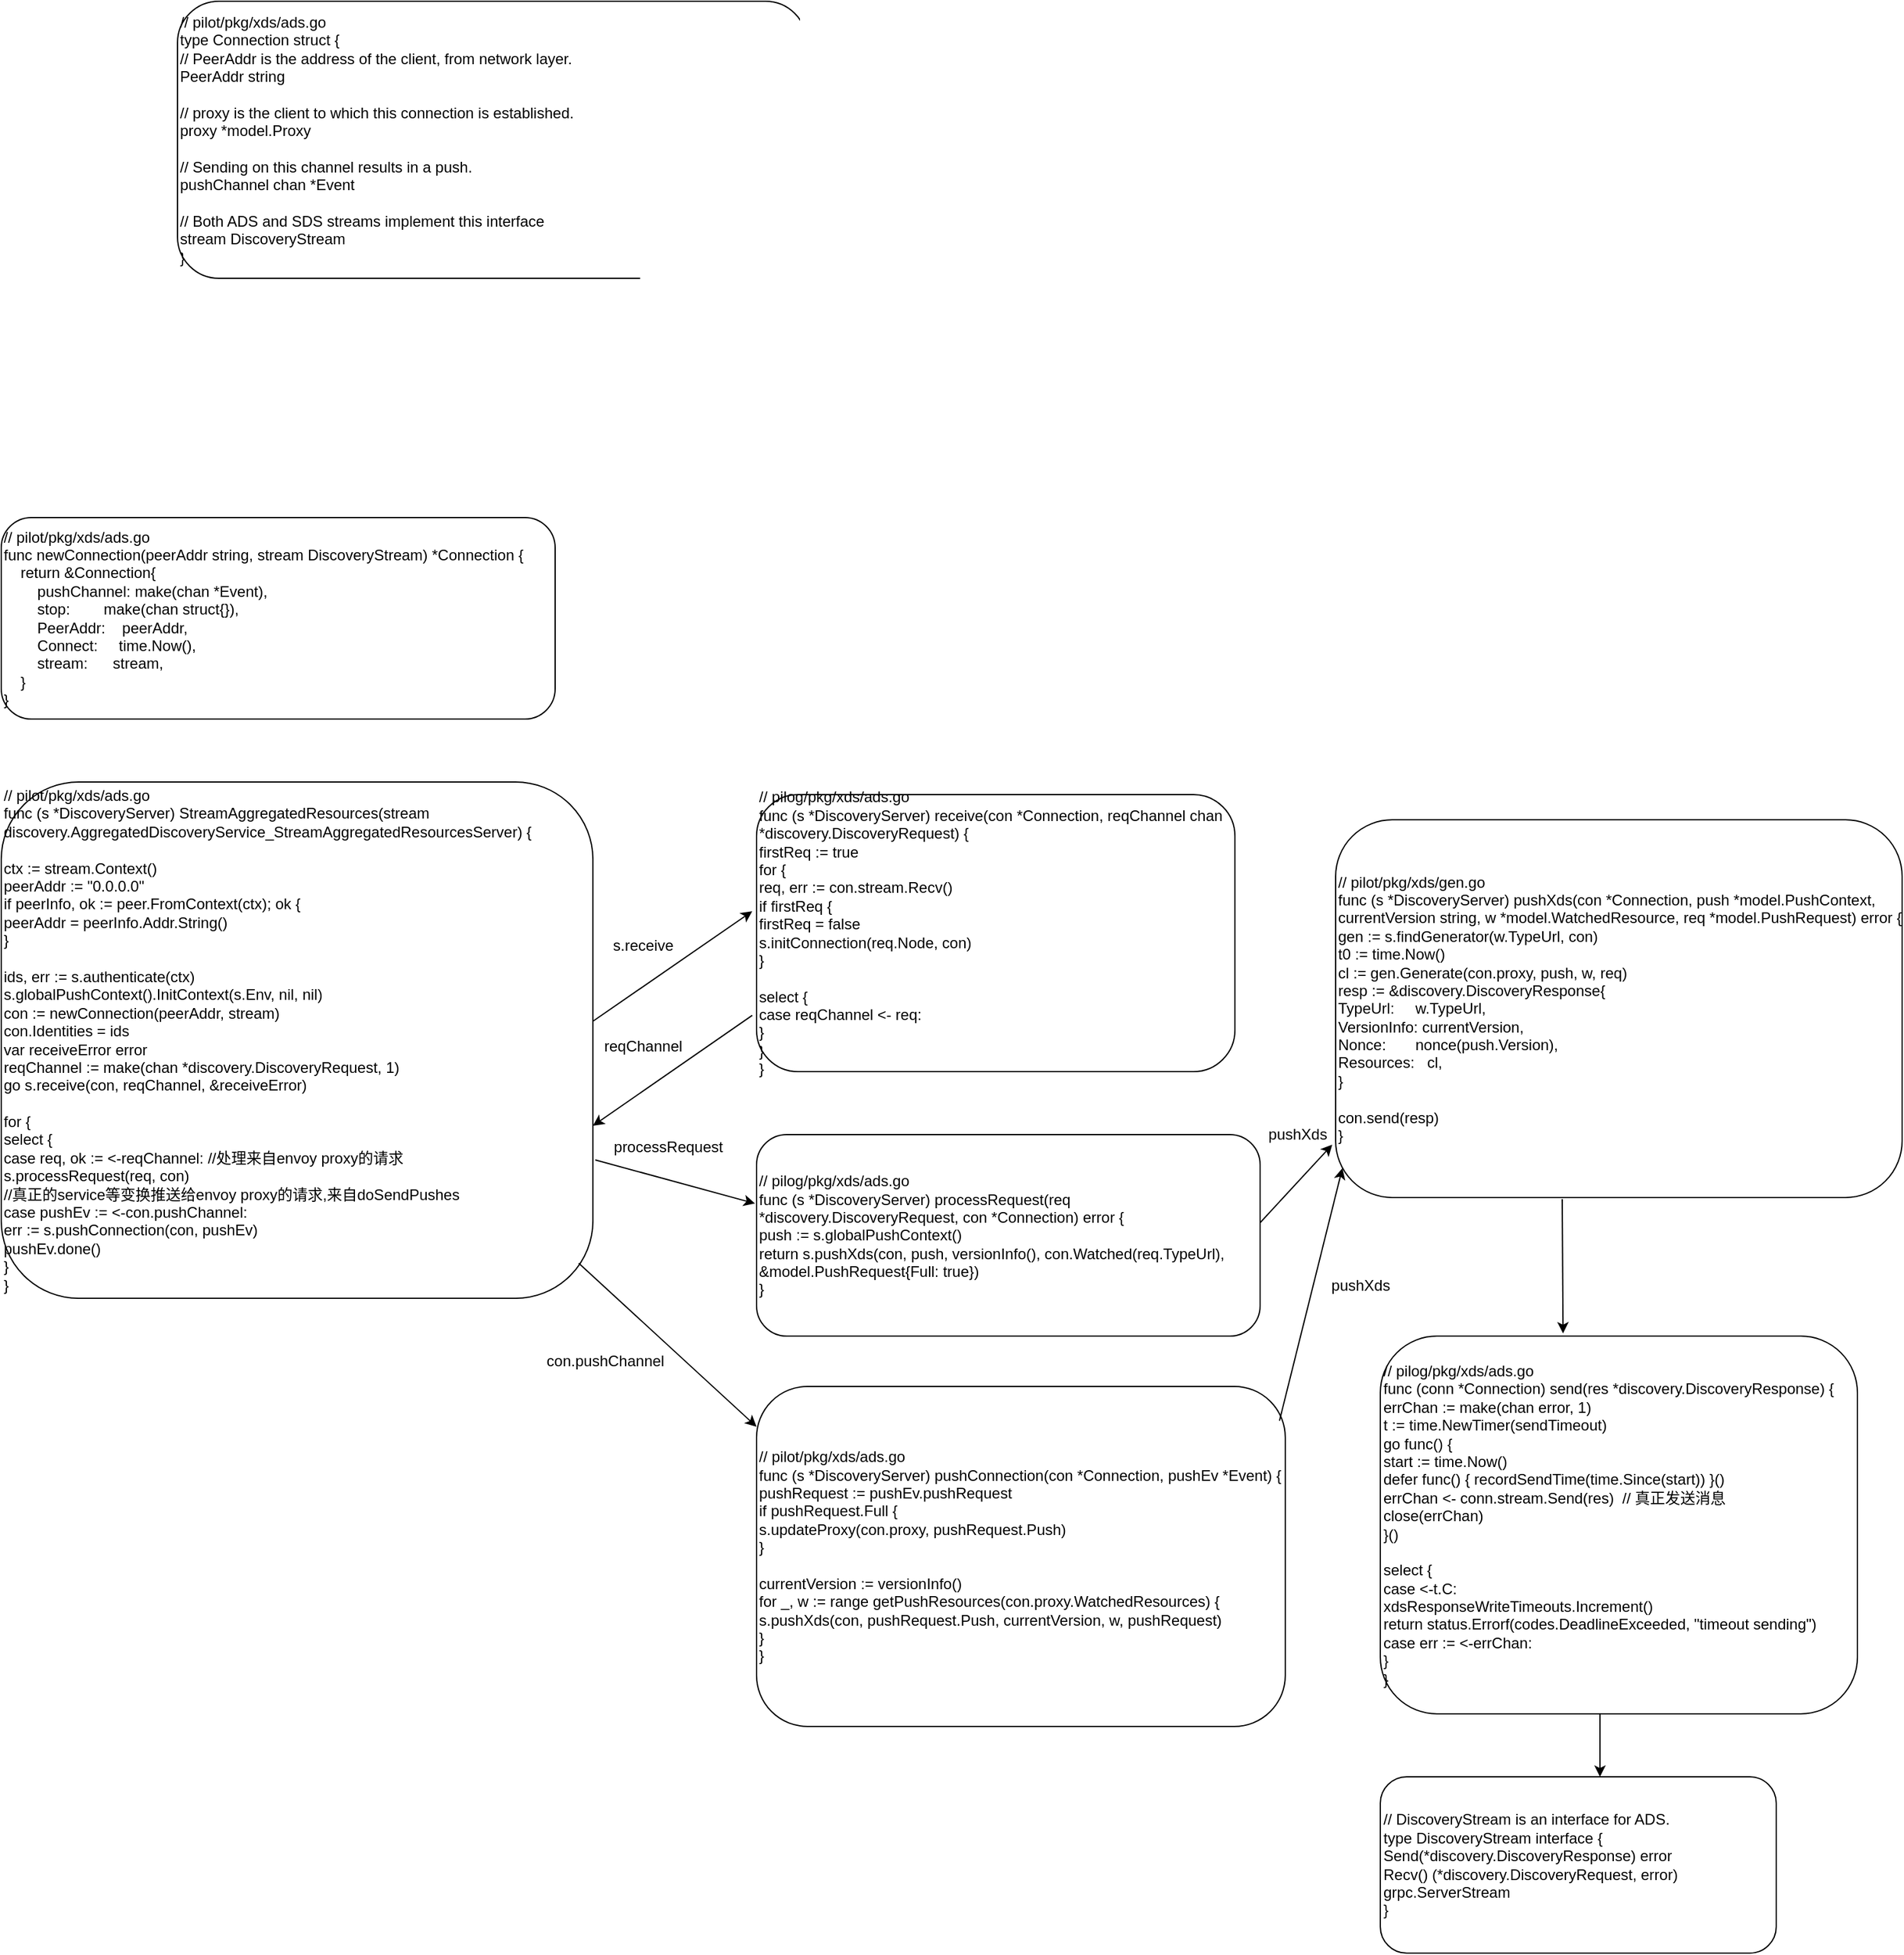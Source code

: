 <mxfile version="13.10.9" type="github">
  <diagram id="8Z5l7oX32oWCbpCxlC_2" name="Page-1">
    <mxGraphModel dx="1022" dy="437" grid="1" gridSize="10" guides="1" tooltips="1" connect="1" arrows="1" fold="1" page="1" pageScale="1" pageWidth="827" pageHeight="1169" math="0" shadow="0">
      <root>
        <mxCell id="0" />
        <mxCell id="1" parent="0" />
        <mxCell id="nhtH7vUH3YWTf0dfOCQL-1" value="&lt;div&gt;// pilot/pkg/xds/ads.go&lt;/div&gt;&lt;div&gt;type Connection struct {&lt;/div&gt;&lt;div&gt;&lt;span&gt;	&lt;/span&gt;// PeerAddr is the address of the client, from network layer.&lt;/div&gt;&lt;div&gt;&lt;span&gt;	&lt;/span&gt;PeerAddr string&lt;/div&gt;&lt;div&gt;&lt;br&gt;&lt;/div&gt;&lt;div&gt;&lt;span&gt;	&lt;/span&gt;// proxy is the client to which this connection is established.&lt;/div&gt;&lt;div&gt;&lt;span&gt;	&lt;/span&gt;proxy *model.Proxy&lt;/div&gt;&lt;div&gt;&lt;br&gt;&lt;/div&gt;&lt;div&gt;&lt;span&gt;	&lt;/span&gt;// Sending on this channel results in a push.&lt;/div&gt;&lt;div&gt;&lt;span&gt;	&lt;/span&gt;pushChannel chan *Event&lt;/div&gt;&lt;div&gt;&lt;br&gt;&lt;/div&gt;&lt;div&gt;&lt;span&gt;	&lt;/span&gt;// Both ADS and SDS streams implement this interface&lt;/div&gt;&lt;div&gt;&lt;span&gt;	&lt;/span&gt;stream DiscoveryStream&lt;/div&gt;&lt;div&gt;}&lt;/div&gt;" style="rounded=1;whiteSpace=wrap;html=1;align=left;" vertex="1" parent="1">
          <mxGeometry x="260" y="180" width="500" height="220" as="geometry" />
        </mxCell>
        <mxCell id="nhtH7vUH3YWTf0dfOCQL-2" value="&lt;div&gt;// pilot/pkg/xds/ads.go&lt;/div&gt;&lt;div&gt;func newConnection(peerAddr string, stream DiscoveryStream) *Connection {&lt;/div&gt;&lt;div&gt;&lt;span&gt;&lt;/span&gt;&amp;nbsp; &amp;nbsp; return &amp;amp;Connection{&lt;/div&gt;&lt;div&gt;&lt;span&gt;&lt;/span&gt;&amp;nbsp; &amp;nbsp; &amp;nbsp; &amp;nbsp; pushChannel: make(chan *Event),&lt;/div&gt;&lt;div&gt;&lt;span&gt;&lt;/span&gt;&amp;nbsp; &amp;nbsp; &amp;nbsp; &amp;nbsp; stop:&amp;nbsp; &amp;nbsp; &amp;nbsp; &amp;nbsp; make(chan struct{}),&lt;/div&gt;&lt;div&gt;&lt;span&gt;&lt;/span&gt;&amp;nbsp; &amp;nbsp; &amp;nbsp; &amp;nbsp; PeerAddr:&amp;nbsp; &amp;nbsp; peerAddr,&lt;/div&gt;&lt;div&gt;&lt;span&gt;&lt;/span&gt;&amp;nbsp; &amp;nbsp; &amp;nbsp; &amp;nbsp; Connect:&amp;nbsp; &amp;nbsp; &amp;nbsp;time.Now(),&lt;/div&gt;&lt;div&gt;&lt;span&gt;&lt;/span&gt;&amp;nbsp; &amp;nbsp; &amp;nbsp; &amp;nbsp; stream:&amp;nbsp; &amp;nbsp; &amp;nbsp; stream,&lt;/div&gt;&lt;div&gt;&lt;span&gt;&lt;/span&gt;&amp;nbsp; &amp;nbsp; }&lt;/div&gt;&lt;div&gt;}&lt;/div&gt;" style="rounded=1;whiteSpace=wrap;html=1;align=left;" vertex="1" parent="1">
          <mxGeometry x="120" y="590" width="440" height="160" as="geometry" />
        </mxCell>
        <mxCell id="nhtH7vUH3YWTf0dfOCQL-3" value="&lt;div&gt;// pilot/pkg/xds/ads.go&lt;/div&gt;&lt;div&gt;func (s *DiscoveryServer) StreamAggregatedResources(stream discovery.AggregatedDiscoveryService_StreamAggregatedResourcesServer) {&lt;/div&gt;&lt;div&gt;&lt;br&gt;&lt;/div&gt;&lt;div&gt;&lt;span&gt;	&lt;/span&gt;ctx := stream.Context()&lt;/div&gt;&lt;div&gt;&lt;span&gt;	&lt;/span&gt;peerAddr := &quot;0.0.0.0&quot;&lt;/div&gt;&lt;div&gt;&lt;span&gt;	&lt;/span&gt;if peerInfo, ok := peer.FromContext(ctx); ok {&lt;/div&gt;&lt;div&gt;&lt;span&gt;		&lt;/span&gt;peerAddr = peerInfo.Addr.String()&lt;/div&gt;&lt;div&gt;&lt;span&gt;	&lt;/span&gt;}&lt;/div&gt;&lt;div&gt;&lt;br&gt;&lt;/div&gt;&lt;div&gt;&lt;span&gt;	&lt;/span&gt;ids, err := s.authenticate(ctx)&lt;/div&gt;&lt;div&gt;&lt;span&gt;	&lt;/span&gt;s.globalPushContext().InitContext(s.Env, nil, nil)&lt;/div&gt;&lt;div&gt;&lt;span&gt;	&lt;/span&gt;con := newConnection(peerAddr, stream)&lt;/div&gt;&lt;div&gt;&lt;span&gt;	&lt;/span&gt;con.Identities = ids&lt;/div&gt;&lt;div&gt;&lt;span&gt;	&lt;/span&gt;var receiveError error&lt;/div&gt;&lt;div&gt;&lt;span&gt;	&lt;/span&gt;reqChannel := make(chan *discovery.DiscoveryRequest, 1)&lt;/div&gt;&lt;div&gt;&lt;span&gt;	&lt;/span&gt;go s.receive(con, reqChannel, &amp;amp;receiveError)&lt;/div&gt;&lt;div&gt;&lt;br&gt;&lt;/div&gt;&lt;div&gt;&lt;span&gt;	&lt;/span&gt;for {&lt;/div&gt;&lt;div&gt;&lt;span&gt;		&lt;/span&gt;select {&lt;/div&gt;&lt;div&gt;&lt;span&gt;		&lt;/span&gt;case req, ok := &amp;lt;-reqChannel: //处理来自envoy proxy的请求&lt;/div&gt;&lt;div&gt;&lt;span&gt;			&lt;/span&gt;s.processRequest(req, con)&lt;/div&gt;&lt;div&gt;//真正的service等变换推送给envoy proxy的请求,来自doSendPushes&lt;/div&gt;&lt;div&gt;&lt;span&gt;		&lt;/span&gt;case pushEv := &amp;lt;-con.pushChannel:&amp;nbsp;&amp;nbsp;&lt;/div&gt;&lt;div&gt;&lt;span&gt;			&lt;/span&gt;err := s.pushConnection(con, pushEv)&lt;/div&gt;&lt;div&gt;&lt;span&gt;			&lt;/span&gt;pushEv.done()&lt;/div&gt;&lt;div&gt;&lt;span&gt;	&lt;/span&gt;}&lt;/div&gt;&lt;div&gt;}&lt;/div&gt;" style="rounded=1;whiteSpace=wrap;html=1;align=left;" vertex="1" parent="1">
          <mxGeometry x="120" y="800" width="470" height="410" as="geometry" />
        </mxCell>
        <mxCell id="nhtH7vUH3YWTf0dfOCQL-4" value="&lt;div&gt;// pilog/pkg/xds/ads.go&amp;nbsp;&lt;/div&gt;&lt;div&gt;func (s *DiscoveryServer) receive(con *Connection, reqChannel chan *discovery.DiscoveryRequest) {&lt;/div&gt;&lt;div&gt;&lt;span&gt;	&lt;/span&gt;firstReq := true&lt;/div&gt;&lt;div&gt;&lt;span&gt;	&lt;/span&gt;for {&lt;/div&gt;&lt;div&gt;&lt;span&gt;		&lt;/span&gt;req, err := con.stream.Recv()&lt;/div&gt;&lt;div&gt;&lt;span&gt;		&lt;/span&gt;if firstReq {&lt;/div&gt;&lt;div&gt;&lt;span&gt;			&lt;/span&gt;firstReq = false&lt;/div&gt;&lt;div&gt;&lt;span&gt;			&lt;/span&gt;s.initConnection(req.Node, con)&lt;/div&gt;&lt;div&gt;&lt;span&gt;		&lt;/span&gt;}&lt;/div&gt;&lt;div&gt;&lt;br&gt;&lt;/div&gt;&lt;div&gt;&lt;span&gt;		&lt;/span&gt;select {&lt;/div&gt;&lt;div&gt;&lt;span&gt;		&lt;/span&gt;case reqChannel &amp;lt;- req:&lt;/div&gt;&lt;div&gt;&lt;span&gt;		&lt;/span&gt;}&lt;/div&gt;&lt;div&gt;&lt;span&gt;	&lt;/span&gt;}&lt;/div&gt;&lt;div&gt;}&lt;/div&gt;" style="rounded=1;whiteSpace=wrap;html=1;align=left;" vertex="1" parent="1">
          <mxGeometry x="720" y="810" width="380" height="220" as="geometry" />
        </mxCell>
        <mxCell id="nhtH7vUH3YWTf0dfOCQL-5" value="&lt;div&gt;// pilog/pkg/xds/ads.go&amp;nbsp;&lt;/div&gt;&lt;div&gt;func (s *DiscoveryServer) processRequest(req *discovery.DiscoveryRequest, con *Connection) error {&lt;/div&gt;&lt;div&gt;&lt;span&gt;	&lt;/span&gt;push := s.globalPushContext()&lt;/div&gt;&lt;div&gt;&lt;span&gt;	&lt;/span&gt;return s.pushXds(con, push, versionInfo(), con.Watched(req.TypeUrl), &amp;amp;model.PushRequest{Full: true})&lt;/div&gt;&lt;div&gt;}&lt;/div&gt;" style="rounded=1;whiteSpace=wrap;html=1;align=left;" vertex="1" parent="1">
          <mxGeometry x="720" y="1080" width="400" height="160" as="geometry" />
        </mxCell>
        <mxCell id="nhtH7vUH3YWTf0dfOCQL-6" value="" style="endArrow=classic;html=1;entryX=-0.009;entryY=0.421;entryDx=0;entryDy=0;entryPerimeter=0;" edge="1" parent="1" target="nhtH7vUH3YWTf0dfOCQL-4">
          <mxGeometry width="50" height="50" relative="1" as="geometry">
            <mxPoint x="590" y="990" as="sourcePoint" />
            <mxPoint x="640" y="940" as="targetPoint" />
          </mxGeometry>
        </mxCell>
        <mxCell id="nhtH7vUH3YWTf0dfOCQL-7" value="" style="endArrow=classic;html=1;entryX=-0.003;entryY=0.342;entryDx=0;entryDy=0;entryPerimeter=0;exitX=1.004;exitY=0.732;exitDx=0;exitDy=0;exitPerimeter=0;" edge="1" parent="1" source="nhtH7vUH3YWTf0dfOCQL-3" target="nhtH7vUH3YWTf0dfOCQL-5">
          <mxGeometry width="50" height="50" relative="1" as="geometry">
            <mxPoint x="600" y="1120" as="sourcePoint" />
            <mxPoint x="650" y="1070" as="targetPoint" />
          </mxGeometry>
        </mxCell>
        <mxCell id="nhtH7vUH3YWTf0dfOCQL-8" value="&lt;div&gt;// pilot/pkg/xds/gen.go&lt;/div&gt;&lt;div&gt;func (s *DiscoveryServer) pushXds(con *Connection, push *model.PushContext,&lt;/div&gt;&lt;div&gt;&lt;span&gt;	&lt;/span&gt;currentVersion string, w *model.WatchedResource, req *model.PushRequest) error {&lt;/div&gt;&lt;div&gt;&lt;span&gt;	&lt;/span&gt;gen := s.findGenerator(w.TypeUrl, con)&lt;/div&gt;&lt;div&gt;&lt;span&gt;	&lt;/span&gt;t0 := time.Now()&lt;/div&gt;&lt;div&gt;&lt;span&gt;	&lt;/span&gt;cl := gen.Generate(con.proxy, push, w, req)&lt;/div&gt;&lt;div&gt;&lt;span&gt;	&lt;/span&gt;resp := &amp;amp;discovery.DiscoveryResponse{&lt;/div&gt;&lt;div&gt;&lt;span&gt;		&lt;/span&gt;TypeUrl:&amp;nbsp; &amp;nbsp; &amp;nbsp;w.TypeUrl,&lt;/div&gt;&lt;div&gt;&lt;span&gt;		&lt;/span&gt;VersionInfo: currentVersion,&lt;/div&gt;&lt;div&gt;&lt;span&gt;		&lt;/span&gt;Nonce:&amp;nbsp; &amp;nbsp; &amp;nbsp; &amp;nbsp;nonce(push.Version),&lt;/div&gt;&lt;div&gt;&lt;span&gt;		&lt;/span&gt;Resources:&amp;nbsp; &amp;nbsp;cl,&lt;/div&gt;&lt;div&gt;&lt;span&gt;	&lt;/span&gt;}&lt;/div&gt;&lt;div&gt;&lt;br&gt;&lt;/div&gt;&lt;div&gt;&lt;span&gt;	&lt;/span&gt;con.send(resp)&lt;/div&gt;&lt;div&gt;}&lt;/div&gt;" style="rounded=1;whiteSpace=wrap;html=1;align=left;" vertex="1" parent="1">
          <mxGeometry x="1180" y="830" width="450" height="300" as="geometry" />
        </mxCell>
        <mxCell id="nhtH7vUH3YWTf0dfOCQL-9" value="&lt;div&gt;// pilog/pkg/xds/ads.go&amp;nbsp;&lt;/div&gt;&lt;div&gt;func (conn *Connection) send(res *discovery.DiscoveryResponse) {&lt;/div&gt;&lt;div&gt;&lt;span&gt;	&lt;/span&gt;errChan := make(chan error, 1)&lt;/div&gt;&lt;div&gt;&lt;span&gt;	&lt;/span&gt;t := time.NewTimer(sendTimeout)&lt;/div&gt;&lt;div&gt;&lt;span&gt;	&lt;/span&gt;go func() {&lt;/div&gt;&lt;div&gt;&lt;span&gt;		&lt;/span&gt;start := time.Now()&lt;/div&gt;&lt;div&gt;&lt;span&gt;		&lt;/span&gt;defer func() { recordSendTime(time.Since(start)) }()&lt;/div&gt;&lt;div&gt;&lt;span&gt;		&lt;/span&gt;errChan &amp;lt;- conn.stream.Send(res)&amp;nbsp; // 真正发送消息&lt;/div&gt;&lt;div&gt;&lt;span&gt;		&lt;/span&gt;close(errChan)&lt;/div&gt;&lt;div&gt;&lt;span&gt;	&lt;/span&gt;}()&lt;/div&gt;&lt;div&gt;&lt;br&gt;&lt;/div&gt;&lt;div&gt;&lt;span&gt;	&lt;/span&gt;select {&lt;/div&gt;&lt;div&gt;&lt;span&gt;	&lt;/span&gt;case &amp;lt;-t.C:&lt;/div&gt;&lt;div&gt;&lt;span&gt;		&lt;/span&gt;xdsResponseWriteTimeouts.Increment()&lt;/div&gt;&lt;div&gt;&lt;span&gt;		&lt;/span&gt;return status.Errorf(codes.DeadlineExceeded, &quot;timeout sending&quot;)&lt;/div&gt;&lt;div&gt;&lt;span&gt;	&lt;/span&gt;case err := &amp;lt;-errChan:&lt;/div&gt;&lt;div&gt;&lt;span&gt;		&lt;/span&gt;&lt;/div&gt;&lt;div&gt;&lt;span&gt;	&lt;/span&gt;}&lt;/div&gt;&lt;div&gt;}&lt;/div&gt;" style="rounded=1;whiteSpace=wrap;html=1;align=left;" vertex="1" parent="1">
          <mxGeometry x="1215.5" y="1240" width="379" height="300" as="geometry" />
        </mxCell>
        <mxCell id="nhtH7vUH3YWTf0dfOCQL-10" value="&lt;div&gt;// DiscoveryStream is an interface for ADS.&lt;/div&gt;&lt;div&gt;type DiscoveryStream interface {&lt;/div&gt;&lt;div&gt;&lt;span&gt;	&lt;/span&gt;Send(*discovery.DiscoveryResponse) error&lt;/div&gt;&lt;div&gt;&lt;span&gt;	&lt;/span&gt;Recv() (*discovery.DiscoveryRequest, error)&lt;/div&gt;&lt;div&gt;&lt;span&gt;	&lt;/span&gt;grpc.ServerStream&lt;/div&gt;&lt;div&gt;}&lt;/div&gt;" style="rounded=1;whiteSpace=wrap;html=1;align=left;" vertex="1" parent="1">
          <mxGeometry x="1215.5" y="1590" width="314.5" height="140" as="geometry" />
        </mxCell>
        <mxCell id="nhtH7vUH3YWTf0dfOCQL-11" value="&lt;div&gt;// pilot/pkg/xds/ads.go&lt;/div&gt;&lt;div&gt;func (s *DiscoveryServer) pushConnection(con *Connection, pushEv *Event) {&lt;/div&gt;&lt;div&gt;&lt;span&gt;	&lt;/span&gt;pushRequest := pushEv.pushRequest&lt;/div&gt;&lt;div&gt;&lt;span&gt;	&lt;/span&gt;if pushRequest.Full {&lt;/div&gt;&lt;div&gt;&lt;span&gt;		&lt;/span&gt;s.updateProxy(con.proxy, pushRequest.Push)&lt;/div&gt;&lt;div&gt;&lt;span&gt;	&lt;/span&gt;}&lt;/div&gt;&lt;div&gt;&lt;br&gt;&lt;/div&gt;&lt;div&gt;&lt;span&gt;	&lt;/span&gt;currentVersion := versionInfo()&lt;/div&gt;&lt;div&gt;&lt;span&gt;	&lt;/span&gt;for _, w := range getPushResources(con.proxy.WatchedResources) {&lt;/div&gt;&lt;div&gt;&lt;span&gt;		&lt;/span&gt;s.pushXds(con, pushRequest.Push, currentVersion, w, pushRequest)&lt;/div&gt;&lt;div&gt;&lt;span&gt;	&lt;/span&gt;}&lt;/div&gt;&lt;div&gt;}&lt;/div&gt;" style="rounded=1;whiteSpace=wrap;html=1;align=left;" vertex="1" parent="1">
          <mxGeometry x="720" y="1280" width="420" height="270" as="geometry" />
        </mxCell>
        <mxCell id="nhtH7vUH3YWTf0dfOCQL-12" value="" style="endArrow=classic;html=1;exitX=0.976;exitY=0.932;exitDx=0;exitDy=0;exitPerimeter=0;" edge="1" parent="1" source="nhtH7vUH3YWTf0dfOCQL-3">
          <mxGeometry width="50" height="50" relative="1" as="geometry">
            <mxPoint x="590" y="1210" as="sourcePoint" />
            <mxPoint x="720" y="1312" as="targetPoint" />
          </mxGeometry>
        </mxCell>
        <mxCell id="nhtH7vUH3YWTf0dfOCQL-13" value="s.receive" style="text;html=1;strokeColor=none;fillColor=none;align=center;verticalAlign=middle;whiteSpace=wrap;rounded=0;" vertex="1" parent="1">
          <mxGeometry x="610" y="920" width="40" height="20" as="geometry" />
        </mxCell>
        <mxCell id="nhtH7vUH3YWTf0dfOCQL-14" value="processRequest" style="text;html=1;strokeColor=none;fillColor=none;align=center;verticalAlign=middle;whiteSpace=wrap;rounded=0;" vertex="1" parent="1">
          <mxGeometry x="630" y="1080" width="40" height="20" as="geometry" />
        </mxCell>
        <mxCell id="nhtH7vUH3YWTf0dfOCQL-15" value="con.pushChannel" style="text;html=1;strokeColor=none;fillColor=none;align=center;verticalAlign=middle;whiteSpace=wrap;rounded=0;" vertex="1" parent="1">
          <mxGeometry x="580" y="1250" width="40" height="20" as="geometry" />
        </mxCell>
        <mxCell id="nhtH7vUH3YWTf0dfOCQL-17" value="" style="endArrow=classic;html=1;exitX=-0.009;exitY=0.797;exitDx=0;exitDy=0;exitPerimeter=0;" edge="1" parent="1" source="nhtH7vUH3YWTf0dfOCQL-4">
          <mxGeometry width="50" height="50" relative="1" as="geometry">
            <mxPoint x="840" y="1080" as="sourcePoint" />
            <mxPoint x="590" y="1073" as="targetPoint" />
          </mxGeometry>
        </mxCell>
        <mxCell id="nhtH7vUH3YWTf0dfOCQL-18" value="reqChannel" style="text;html=1;strokeColor=none;fillColor=none;align=center;verticalAlign=middle;whiteSpace=wrap;rounded=0;" vertex="1" parent="1">
          <mxGeometry x="610" y="1000" width="40" height="20" as="geometry" />
        </mxCell>
        <mxCell id="nhtH7vUH3YWTf0dfOCQL-19" value="" style="endArrow=classic;html=1;entryX=-0.006;entryY=0.86;entryDx=0;entryDy=0;entryPerimeter=0;" edge="1" parent="1" target="nhtH7vUH3YWTf0dfOCQL-8">
          <mxGeometry width="50" height="50" relative="1" as="geometry">
            <mxPoint x="1120" y="1150" as="sourcePoint" />
            <mxPoint x="1170" y="1100" as="targetPoint" />
          </mxGeometry>
        </mxCell>
        <mxCell id="nhtH7vUH3YWTf0dfOCQL-20" value="" style="endArrow=classic;html=1;entryX=0.012;entryY=0.922;entryDx=0;entryDy=0;entryPerimeter=0;exitX=0.989;exitY=0.101;exitDx=0;exitDy=0;exitPerimeter=0;" edge="1" parent="1" source="nhtH7vUH3YWTf0dfOCQL-11" target="nhtH7vUH3YWTf0dfOCQL-8">
          <mxGeometry width="50" height="50" relative="1" as="geometry">
            <mxPoint x="1130" y="1330" as="sourcePoint" />
            <mxPoint x="1180" y="1280" as="targetPoint" />
          </mxGeometry>
        </mxCell>
        <mxCell id="nhtH7vUH3YWTf0dfOCQL-21" value="pushXds" style="text;html=1;strokeColor=none;fillColor=none;align=center;verticalAlign=middle;whiteSpace=wrap;rounded=0;" vertex="1" parent="1">
          <mxGeometry x="1180" y="1190" width="40" height="20" as="geometry" />
        </mxCell>
        <mxCell id="nhtH7vUH3YWTf0dfOCQL-22" value="pushXds" style="text;html=1;strokeColor=none;fillColor=none;align=center;verticalAlign=middle;whiteSpace=wrap;rounded=0;" vertex="1" parent="1">
          <mxGeometry x="1130" y="1070" width="40" height="20" as="geometry" />
        </mxCell>
        <mxCell id="nhtH7vUH3YWTf0dfOCQL-23" value="" style="endArrow=classic;html=1;entryX=0.383;entryY=-0.007;entryDx=0;entryDy=0;entryPerimeter=0;exitX=0.4;exitY=1.004;exitDx=0;exitDy=0;exitPerimeter=0;" edge="1" parent="1" source="nhtH7vUH3YWTf0dfOCQL-8" target="nhtH7vUH3YWTf0dfOCQL-9">
          <mxGeometry width="50" height="50" relative="1" as="geometry">
            <mxPoint x="1380" y="1180" as="sourcePoint" />
            <mxPoint x="1430" y="1130" as="targetPoint" />
          </mxGeometry>
        </mxCell>
        <mxCell id="nhtH7vUH3YWTf0dfOCQL-24" value="" style="endArrow=classic;html=1;" edge="1" parent="1">
          <mxGeometry width="50" height="50" relative="1" as="geometry">
            <mxPoint x="1390" y="1540" as="sourcePoint" />
            <mxPoint x="1390" y="1590" as="targetPoint" />
          </mxGeometry>
        </mxCell>
      </root>
    </mxGraphModel>
  </diagram>
</mxfile>
